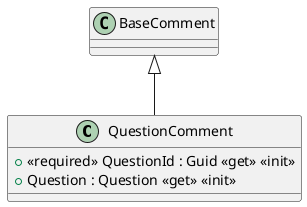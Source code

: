 @startuml
class QuestionComment {
    + <<required>> QuestionId : Guid <<get>> <<init>>
    + Question : Question <<get>> <<init>>
}
BaseComment <|-- QuestionComment
@enduml
